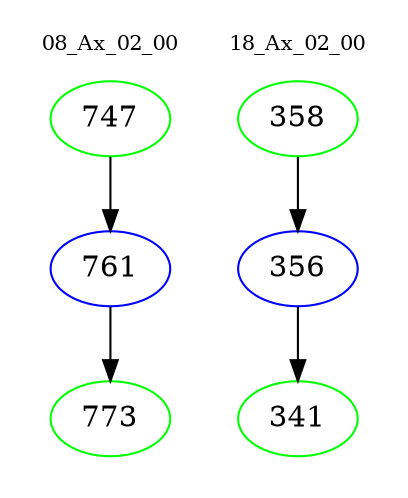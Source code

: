 digraph{
subgraph cluster_0 {
color = white
label = "08_Ax_02_00";
fontsize=10;
T0_747 [label="747", color="green"]
T0_747 -> T0_761 [color="black"]
T0_761 [label="761", color="blue"]
T0_761 -> T0_773 [color="black"]
T0_773 [label="773", color="green"]
}
subgraph cluster_1 {
color = white
label = "18_Ax_02_00";
fontsize=10;
T1_358 [label="358", color="green"]
T1_358 -> T1_356 [color="black"]
T1_356 [label="356", color="blue"]
T1_356 -> T1_341 [color="black"]
T1_341 [label="341", color="green"]
}
}
